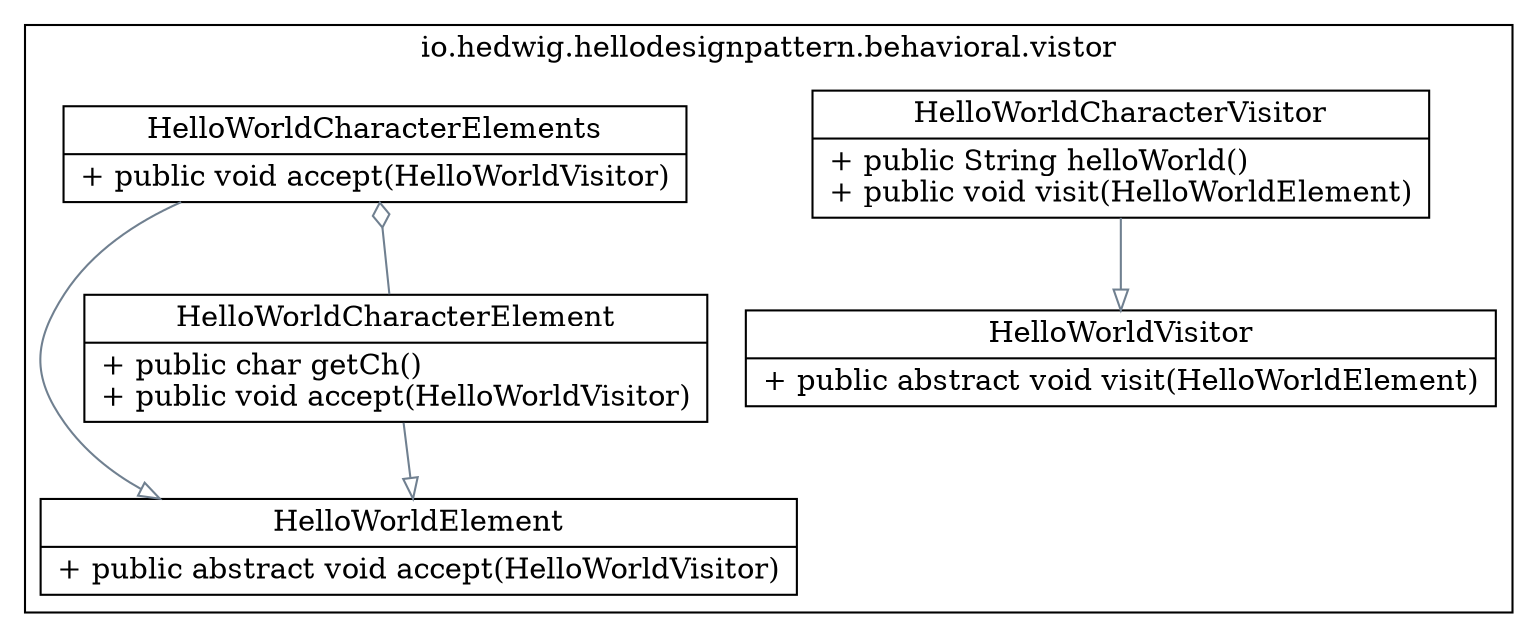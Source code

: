digraph domain {
  edge [ fontsize = 11 ];
  node [ shape=record ];
  subgraph cluster_0 {
    label = "io.hedwig.hellodesignpattern.behavioral.vistor";
    HelloWorldCharacterVisitor [ label = "{HelloWorldCharacterVisitor | + public String helloWorld()\l+ public void visit(HelloWorldElement)\l}" ] 
    HelloWorldVisitor [ label = "{HelloWorldVisitor | + public abstract void visit(HelloWorldElement)\l}" ] 
    HelloWorldElement [ label = "{HelloWorldElement | + public abstract void accept(HelloWorldVisitor)\l}" ] 
    HelloWorldCharacterElements [ label = "{HelloWorldCharacterElements | + public void accept(HelloWorldVisitor)\l}" ] 
    HelloWorldCharacterElement [ label = "{HelloWorldCharacterElement | + public char getCh()\l+ public void accept(HelloWorldVisitor)\l}" ] 
  }
  HelloWorldCharacterElements -> HelloWorldCharacterElement [ dir=back arrowtail=odiamond color=slategray];
  HelloWorldCharacterVisitor -> HelloWorldVisitor [arrowhead=empty color=slategray];
  HelloWorldCharacterElements -> HelloWorldElement [arrowhead=empty color=slategray];
  HelloWorldCharacterElement -> HelloWorldElement [arrowhead=empty color=slategray];
}